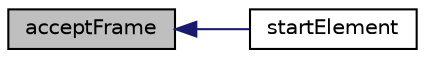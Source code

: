 digraph "acceptFrame"
{
  edge [fontname="Helvetica",fontsize="10",labelfontname="Helvetica",labelfontsize="10"];
  node [fontname="Helvetica",fontsize="10",shape=record];
  rankdir="LR";
  Node1 [label="acceptFrame",height=0.2,width=0.4,color="black", fillcolor="grey75", style="filled" fontcolor="black"];
  Node1 -> Node2 [dir="back",color="midnightblue",fontsize="10",style="solid",fontname="Helvetica"];
  Node2 [label="startElement",height=0.2,width=0.4,color="black", fillcolor="white", style="filled",URL="$class_simple_php_page_builder.html#ac1fcac454720831c670174efedca8d13"];
}
